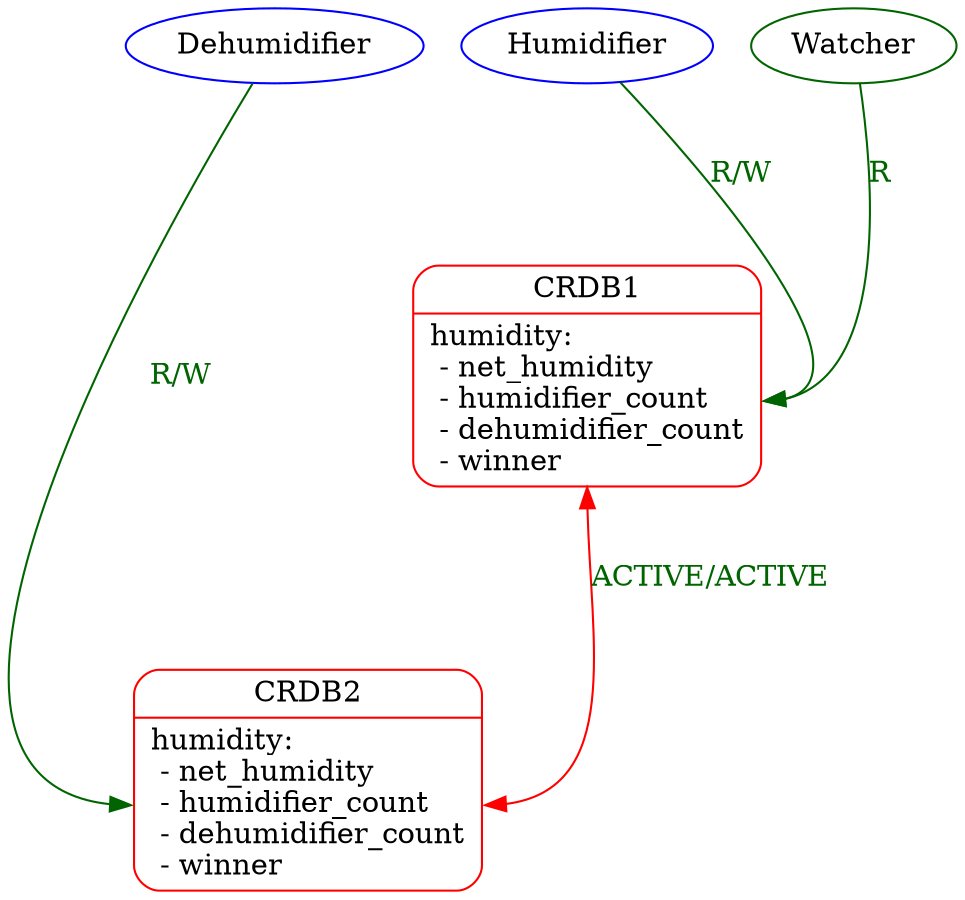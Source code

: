 digraph structs {
    compound=true; 
    ranksep=1.0; 
    {rank=same Dehumidifier Humidifier Watcher}
    
    CRDB1 [label="{<f0> CRDB1|<f1> humidity:\l  - net_humidity\l  - humidifier_count\l  - dehumidifier_count\l  - winner\l}", color=Red, shape=Mrecord, rank=min];
    CRDB2 [label="{<f0> CRDB2|<f1> humidity:\l  - net_humidity\l  - humidifier_count\l  - dehumidifier_count\l  - winner\l}", color=Red, shape=Mrecord, rank=min];
    Humidifier [label="Humidifier", color=blue];
    Dehumidifier [label="Dehumidifier", color=blue];
    Watcher [label="Watcher", color=darkgreen];

    CRDB1:f1 -> CRDB2:f1 [label="ACTIVE/ACTIVE", fontcolor=darkgreen, color=red, dir=both]
    Humidifier -> CRDB1:f1 [label="R/W", fontcolor=darkgreen, color=darkgreen]
    Dehumidifier -> CRDB2:f1 [label="R/W", fontcolor=darkgreen, color=darkgreen]
    Watcher -> CRDB1:f1 [label="R", fontcolor=darkgreen, color=darkgreen]

}
